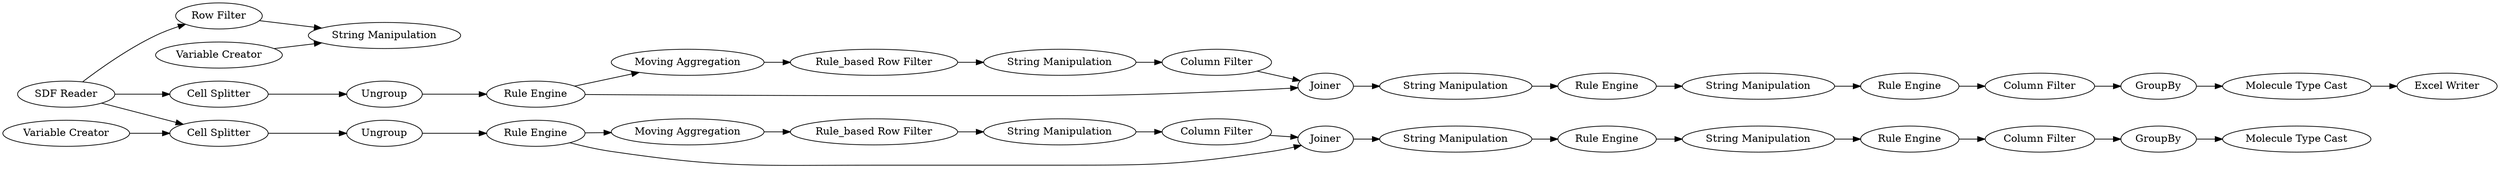 digraph {
	33 -> 27
	37 -> 36
	10 -> 9
	4 -> 5
	5 -> 17
	31 -> 26
	38 -> 36
	13 -> 14
	1 -> 19
	25 -> 29
	2 -> 8
	12 -> 13
	19 -> 33
	32 -> 28
	14 -> 15
	30 -> 23
	7 -> 10
	11 -> 12
	6 -> 2
	23 -> 18
	29 -> 32
	27 -> 30
	28 -> 30
	5 -> 7
	24 -> 31
	1 -> 37
	18 -> 24
	9 -> 11
	15 -> 16
	26 -> 22
	22 -> 20
	34 -> 19
	17 -> 6
	27 -> 25
	3 -> 4
	8 -> 7
	1 -> 3
	27 [label="Rule Engine"]
	7 [label=Joiner]
	9 [label="Rule Engine"]
	18 [label="Rule Engine"]
	26 [label="Column Filter"]
	8 [label="Column Filter"]
	32 [label="String Manipulation"]
	17 [label="Moving Aggregation"]
	3 [label="Cell Splitter"]
	19 [label="Cell Splitter"]
	24 [label="String Manipulation"]
	31 [label="Rule Engine"]
	6 [label="Rule_based Row Filter"]
	15 [label="Molecule Type Cast"]
	25 [label="Moving Aggregation"]
	10 [label="String Manipulation"]
	12 [label="Rule Engine"]
	16 [label="Excel Writer"]
	1 [label="SDF Reader"]
	22 [label=GroupBy]
	28 [label="Column Filter"]
	11 [label="String Manipulation"]
	4 [label=Ungroup]
	23 [label="String Manipulation"]
	14 [label=GroupBy]
	38 [label="Variable Creator"]
	5 [label="Rule Engine"]
	13 [label="Column Filter"]
	20 [label="Molecule Type Cast"]
	34 [label="Variable Creator"]
	29 [label="Rule_based Row Filter"]
	36 [label="String Manipulation"]
	33 [label=Ungroup]
	30 [label=Joiner]
	2 [label="String Manipulation"]
	37 [label="Row Filter"]
	rankdir=LR
}
